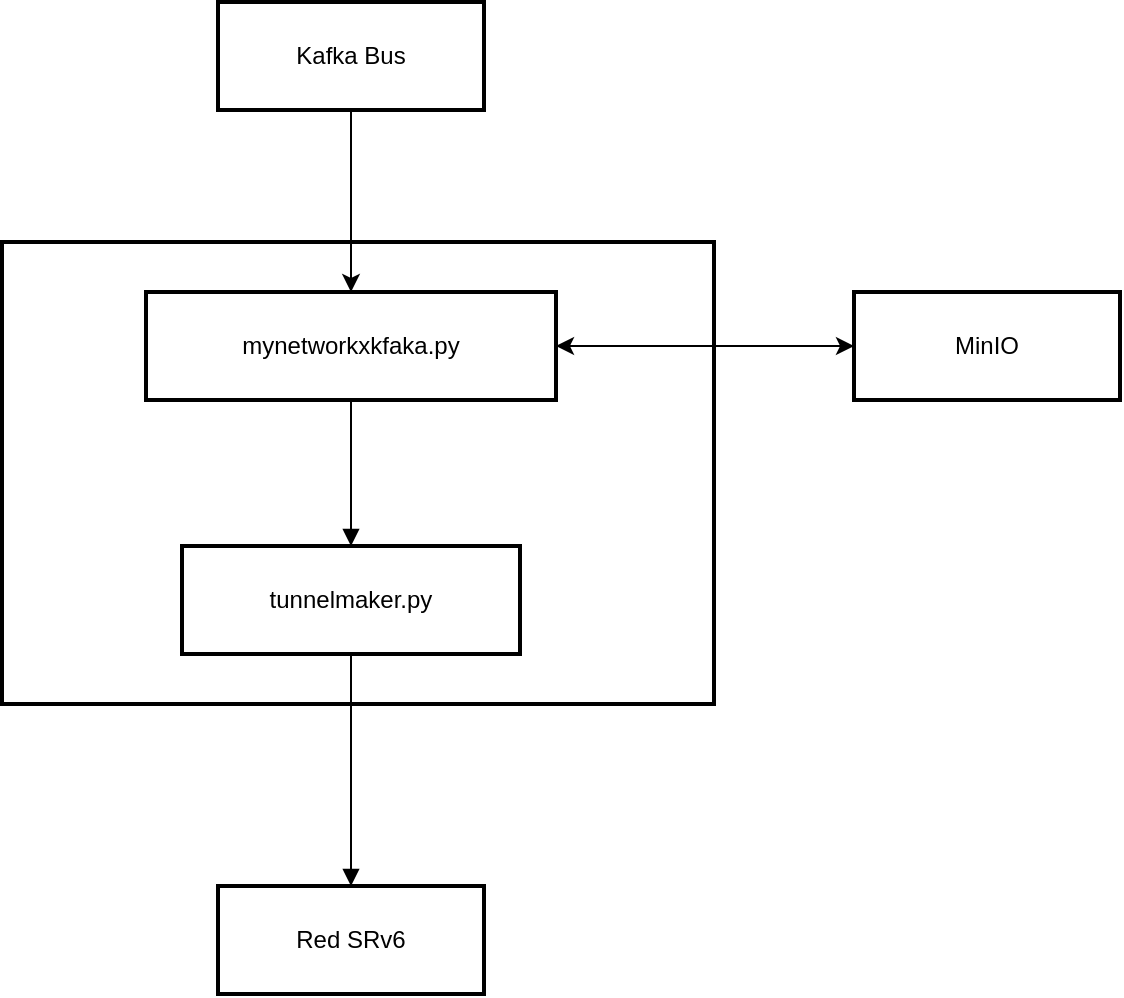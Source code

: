 <mxfile version="26.2.9">
  <diagram name="Página-1" id="auSPeYdtHTM_Ktll_ShW">
    <mxGraphModel grid="1" page="1" gridSize="10" guides="1" tooltips="1" connect="1" arrows="1" fold="1" pageScale="1" pageWidth="827" pageHeight="1169" math="0" shadow="0">
      <root>
        <mxCell id="0" />
        <mxCell id="1" parent="0" />
        <mxCell id="4ItNveWXjwmvEGRdOlM4-1" value="" style="whiteSpace=wrap;strokeWidth=2;" vertex="1" parent="1">
          <mxGeometry x="64" y="190" width="356" height="231" as="geometry" />
        </mxCell>
        <mxCell id="4ItNveWXjwmvEGRdOlM4-2" value="mynetworkxkfaka.py" style="whiteSpace=wrap;strokeWidth=2;" vertex="1" parent="1">
          <mxGeometry x="136" y="215" width="205" height="54" as="geometry" />
        </mxCell>
        <mxCell id="4ItNveWXjwmvEGRdOlM4-3" value="tunnelmaker.py" style="whiteSpace=wrap;strokeWidth=2;" vertex="1" parent="1">
          <mxGeometry x="154" y="342" width="169" height="54" as="geometry" />
        </mxCell>
        <mxCell id="4ItNveWXjwmvEGRdOlM4-4" value="Kafka Bus" style="whiteSpace=wrap;strokeWidth=2;" vertex="1" parent="1">
          <mxGeometry x="172" y="70" width="133" height="54" as="geometry" />
        </mxCell>
        <mxCell id="4ItNveWXjwmvEGRdOlM4-5" value="Red SRv6" style="whiteSpace=wrap;strokeWidth=2;" vertex="1" parent="1">
          <mxGeometry x="172" y="512" width="133" height="54" as="geometry" />
        </mxCell>
        <mxCell id="4ItNveWXjwmvEGRdOlM4-6" value="" style="curved=1;startArrow=none;endArrow=block;exitX=0.5;exitY=1;entryX=0.5;entryY=0;rounded=0;exitDx=0;exitDy=0;" edge="1" parent="1" source="4ItNveWXjwmvEGRdOlM4-2" target="4ItNveWXjwmvEGRdOlM4-3">
          <mxGeometry relative="1" as="geometry">
            <Array as="points" />
          </mxGeometry>
        </mxCell>
        <mxCell id="4ItNveWXjwmvEGRdOlM4-8" value="" style="curved=1;startArrow=none;endArrow=block;exitX=0.5;exitY=1;entryX=0.5;entryY=-0.01;rounded=0;" edge="1" parent="1" source="4ItNveWXjwmvEGRdOlM4-3" target="4ItNveWXjwmvEGRdOlM4-5">
          <mxGeometry relative="1" as="geometry">
            <Array as="points" />
          </mxGeometry>
        </mxCell>
        <mxCell id="4ItNveWXjwmvEGRdOlM4-11" value="" style="endArrow=classic;html=1;rounded=0;exitX=0.5;exitY=1;exitDx=0;exitDy=0;entryX=0.5;entryY=0;entryDx=0;entryDy=0;" edge="1" parent="1" source="4ItNveWXjwmvEGRdOlM4-4" target="4ItNveWXjwmvEGRdOlM4-2">
          <mxGeometry width="50" height="50" relative="1" as="geometry">
            <mxPoint x="320" y="310" as="sourcePoint" />
            <mxPoint x="370" y="260" as="targetPoint" />
          </mxGeometry>
        </mxCell>
        <mxCell id="4ItNveWXjwmvEGRdOlM4-12" value="MinIO" style="whiteSpace=wrap;strokeWidth=2;" vertex="1" parent="1">
          <mxGeometry x="490" y="215" width="133" height="54" as="geometry" />
        </mxCell>
        <mxCell id="n6tCkqnTq2VWOFD0c480-2" value="" style="endArrow=classic;startArrow=classic;html=1;rounded=0;exitX=1;exitY=0.5;exitDx=0;exitDy=0;entryX=0;entryY=0.5;entryDx=0;entryDy=0;" edge="1" parent="1" source="4ItNveWXjwmvEGRdOlM4-2" target="4ItNveWXjwmvEGRdOlM4-12">
          <mxGeometry width="50" height="50" relative="1" as="geometry">
            <mxPoint x="440" y="370" as="sourcePoint" />
            <mxPoint x="490" y="320" as="targetPoint" />
          </mxGeometry>
        </mxCell>
      </root>
    </mxGraphModel>
  </diagram>
</mxfile>
